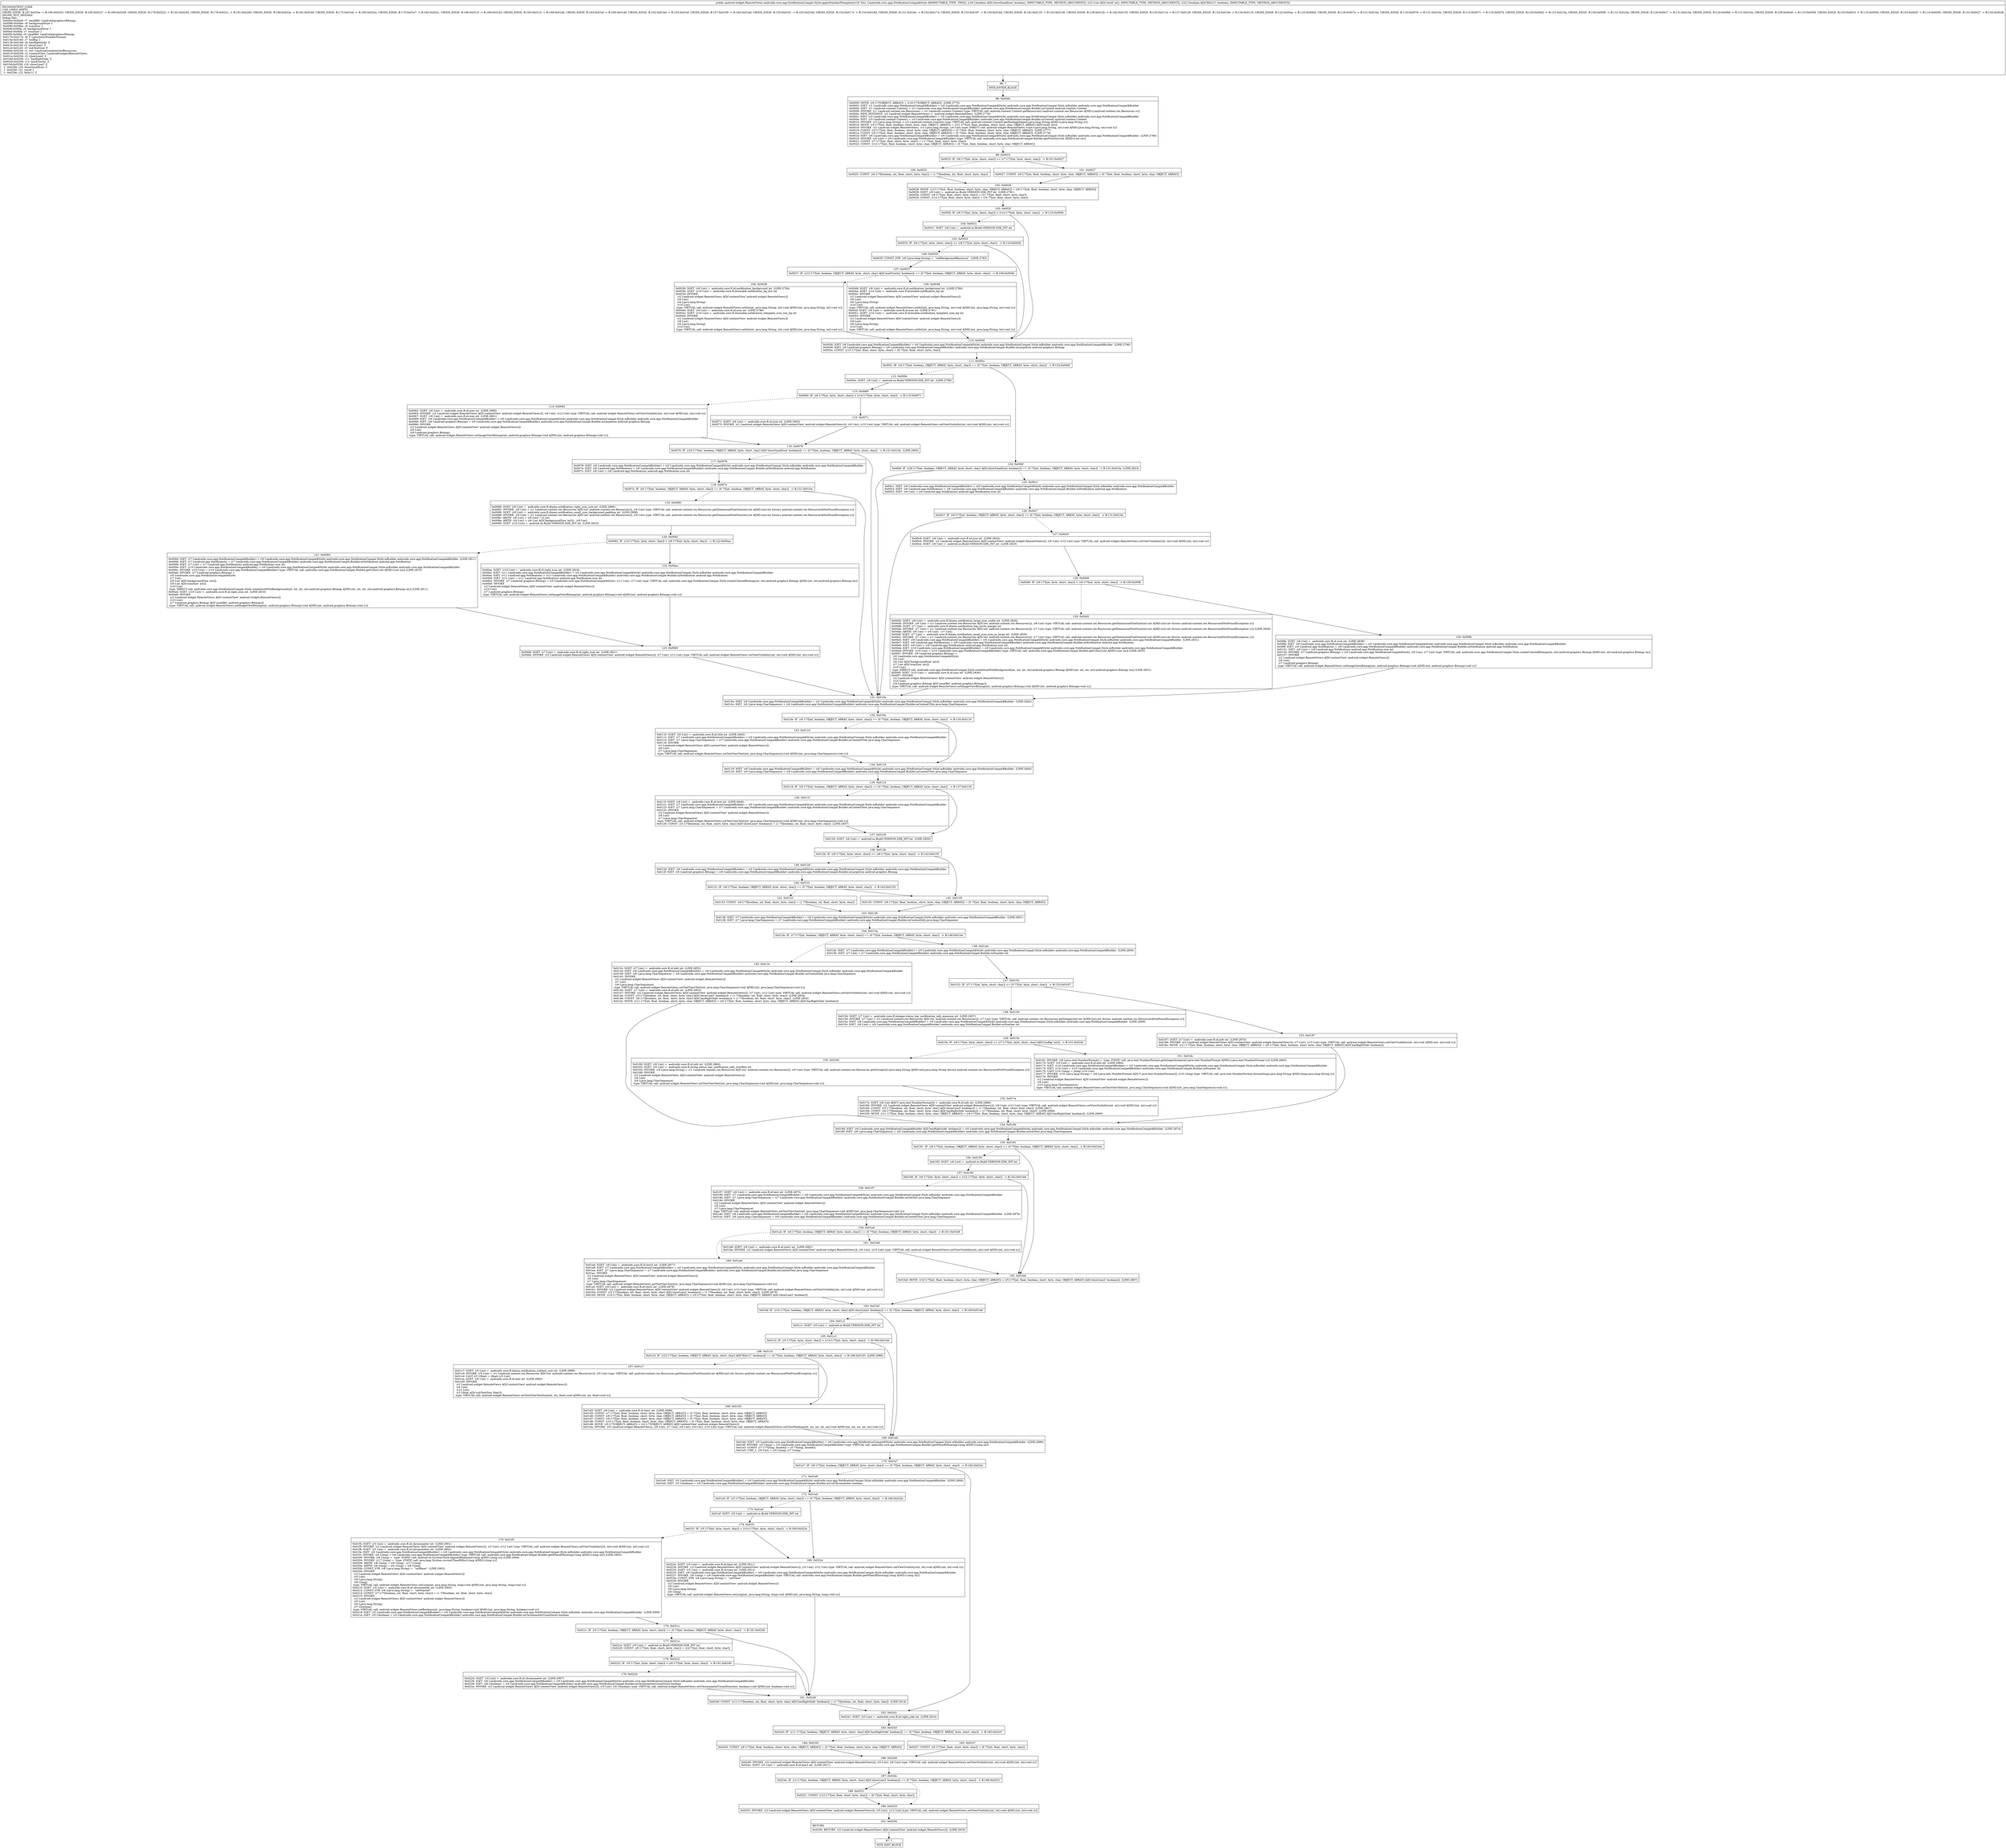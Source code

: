 digraph "CFG forandroidx.core.app.NotificationCompat.Style.applyStandardTemplate(ZIZ)Landroid\/widget\/RemoteViews;" {
Node_96 [shape=record,label="{96\:\ ?|MTH_ENTER_BLOCK\l}"];
Node_98 [shape=record,label="{98\:\ 0x0000|0x0000: MOVE  (r0 I:??[OBJECT, ARRAY]) = (r19 I:??[OBJECT, ARRAY])  (LINE:2775)\l0x0002: IGET  (r1 I:androidx.core.app.NotificationCompat$Builder) = (r0 I:androidx.core.app.NotificationCompat$Style) androidx.core.app.NotificationCompat.Style.mBuilder androidx.core.app.NotificationCompat$Builder \l0x0004: IGET  (r1 I:android.content.Context) = (r1 I:androidx.core.app.NotificationCompat$Builder) androidx.core.app.NotificationCompat.Builder.mContext android.content.Context \l0x0006: INVOKE  (r1 I:android.content.res.Resources) = (r1 I:android.content.Context) type: VIRTUAL call: android.content.Context.getResources():android.content.res.Resources A[MD:():android.content.res.Resources (c)]\l0x000a: NEW_INSTANCE  (r2 I:android.widget.RemoteViews) =  android.widget.RemoteViews  (LINE:2776)\l0x000c: IGET  (r3 I:androidx.core.app.NotificationCompat$Builder) = (r0 I:androidx.core.app.NotificationCompat$Style) androidx.core.app.NotificationCompat.Style.mBuilder androidx.core.app.NotificationCompat$Builder \l0x000e: IGET  (r3 I:android.content.Context) = (r3 I:androidx.core.app.NotificationCompat$Builder) androidx.core.app.NotificationCompat.Builder.mContext android.content.Context \l0x0010: INVOKE  (r3 I:java.lang.String) = (r3 I:android.content.Context) type: VIRTUAL call: android.content.Context.getPackageName():java.lang.String A[MD:():java.lang.String (c)]\l0x0014: MOVE  (r4 I:??[int, float, boolean, short, byte, char, OBJECT, ARRAY]) = (r21 I:??[int, float, boolean, short, byte, char, OBJECT, ARRAY] A[D('resId' int)]) \l0x0016: INVOKE  (r2 I:android.widget.RemoteViews), (r3 I:java.lang.String), (r4 I:int) type: DIRECT call: android.widget.RemoteViews.\<init\>(java.lang.String, int):void A[MD:(java.lang.String, int):void (c)]\l0x0019: CONST  (r3 I:??[int, float, boolean, short, byte, char, OBJECT, ARRAY]) = (0 ??[int, float, boolean, short, byte, char, OBJECT, ARRAY])  (LINE:2777)\l0x001a: CONST  (r5 I:??[int, float, boolean, short, byte, char, OBJECT, ARRAY]) = (0 ??[int, float, boolean, short, byte, char, OBJECT, ARRAY])  (LINE:2778)\l0x001b: IGET  (r6 I:androidx.core.app.NotificationCompat$Builder) = (r0 I:androidx.core.app.NotificationCompat$Style) androidx.core.app.NotificationCompat.Style.mBuilder androidx.core.app.NotificationCompat$Builder  (LINE:2780)\l0x001d: INVOKE  (r6 I:int) = (r6 I:androidx.core.app.NotificationCompat$Builder) type: VIRTUAL call: androidx.core.app.NotificationCompat.Builder.getPriority():int A[MD:():int (m)]\l0x0021: CONST  (r7 I:??[int, float, short, byte, char]) = (\-1 ??[int, float, short, byte, char]) \l0x0022: CONST  (r12 I:??[int, float, boolean, short, byte, char, OBJECT, ARRAY]) = (0 ??[int, float, boolean, short, byte, char, OBJECT, ARRAY]) \l}"];
Node_99 [shape=record,label="{99\:\ 0x0023|0x0023: IF  (r6 I:??[int, byte, short, char]) \>= (r7 I:??[int, byte, short, char])  \-\> B:101:0x0027 \l}"];
Node_100 [shape=record,label="{100\:\ 0x0025|0x0025: CONST  (r6 I:??[boolean, int, float, short, byte, char]) = (1 ??[boolean, int, float, short, byte, char]) \l}"];
Node_102 [shape=record,label="{102\:\ 0x0028|0x0028: MOVE  (r13 I:??[int, float, boolean, short, byte, char, OBJECT, ARRAY]) = (r6 I:??[int, float, boolean, short, byte, char, OBJECT, ARRAY]) \l0x0029: SGET  (r6 I:int) =  android.os.Build.VERSION.SDK_INT int  (LINE:2781)\l0x002b: CONST  (r8 I:??[int, float, short, byte, char]) = (21 ??[int, float, short, byte, char]) \l0x002d: CONST  (r14 I:??[int, float, short, byte, char]) = (16 ??[int, float, short, byte, char]) \l}"];
Node_103 [shape=record,label="{103\:\ 0x002f|0x002f: IF  (r6 I:??[int, byte, short, char]) \< (r14 I:??[int, byte, short, char])  \-\> B:110:0x0056 \l}"];
Node_104 [shape=record,label="{104\:\ 0x0031|0x0031: SGET  (r6 I:int) =  android.os.Build.VERSION.SDK_INT int \l}"];
Node_105 [shape=record,label="{105\:\ 0x0033|0x0033: IF  (r6 I:??[int, byte, short, char]) \>= (r8 I:??[int, byte, short, char])  \-\> B:110:0x0056 \l}"];
Node_106 [shape=record,label="{106\:\ 0x0035|0x0035: CONST_STR  (r6 I:java.lang.String) =  \"setBackgroundResource\"  (LINE:2783)\l}"];
Node_107 [shape=record,label="{107\:\ 0x0037|0x0037: IF  (r13 I:??[int, boolean, OBJECT, ARRAY, byte, short, char] A[D('minPriority' boolean)]) == (0 ??[int, boolean, OBJECT, ARRAY, byte, short, char])  \-\> B:109:0x0048 \l}"];
Node_108 [shape=record,label="{108\:\ 0x0039|0x0039: SGET  (r9 I:int) =  androidx.core.R.id.notification_background int  (LINE:2784)\l0x003b: SGET  (r10 I:int) =  androidx.core.R.drawable.notification_bg_low int \l0x003d: INVOKE  \l  (r2 I:android.widget.RemoteViews A[D('contentView' android.widget.RemoteViews)])\l  (r9 I:int)\l  (r6 I:java.lang.String)\l  (r10 I:int)\l type: VIRTUAL call: android.widget.RemoteViews.setInt(int, java.lang.String, int):void A[MD:(int, java.lang.String, int):void (c)]\l0x0040: SGET  (r9 I:int) =  androidx.core.R.id.icon int  (LINE:2786)\l0x0042: SGET  (r10 I:int) =  androidx.core.R.drawable.notification_template_icon_low_bg int \l0x0044: INVOKE  \l  (r2 I:android.widget.RemoteViews A[D('contentView' android.widget.RemoteViews)])\l  (r9 I:int)\l  (r6 I:java.lang.String)\l  (r10 I:int)\l type: VIRTUAL call: android.widget.RemoteViews.setInt(int, java.lang.String, int):void A[MD:(int, java.lang.String, int):void (c)]\l}"];
Node_109 [shape=record,label="{109\:\ 0x0048|0x0048: SGET  (r9 I:int) =  androidx.core.R.id.notification_background int  (LINE:2789)\l0x004a: SGET  (r10 I:int) =  androidx.core.R.drawable.notification_bg int \l0x004c: INVOKE  \l  (r2 I:android.widget.RemoteViews A[D('contentView' android.widget.RemoteViews)])\l  (r9 I:int)\l  (r6 I:java.lang.String)\l  (r10 I:int)\l type: VIRTUAL call: android.widget.RemoteViews.setInt(int, java.lang.String, int):void A[MD:(int, java.lang.String, int):void (c)]\l0x004f: SGET  (r9 I:int) =  androidx.core.R.id.icon int  (LINE:2791)\l0x0051: SGET  (r10 I:int) =  androidx.core.R.drawable.notification_template_icon_bg int \l0x0053: INVOKE  \l  (r2 I:android.widget.RemoteViews A[D('contentView' android.widget.RemoteViews)])\l  (r9 I:int)\l  (r6 I:java.lang.String)\l  (r10 I:int)\l type: VIRTUAL call: android.widget.RemoteViews.setInt(int, java.lang.String, int):void A[MD:(int, java.lang.String, int):void (c)]\l}"];
Node_110 [shape=record,label="{110\:\ 0x0056|0x0056: IGET  (r6 I:androidx.core.app.NotificationCompat$Builder) = (r0 I:androidx.core.app.NotificationCompat$Style) androidx.core.app.NotificationCompat.Style.mBuilder androidx.core.app.NotificationCompat$Builder  (LINE:2796)\l0x0058: IGET  (r6 I:android.graphics.Bitmap) = (r6 I:androidx.core.app.NotificationCompat$Builder) androidx.core.app.NotificationCompat.Builder.mLargeIcon android.graphics.Bitmap \l0x005a: CONST  (r15 I:??[int, float, short, byte, char]) = (8 ??[int, float, short, byte, char]) \l}"];
Node_111 [shape=record,label="{111\:\ 0x005c|0x005c: IF  (r6 I:??[int, boolean, OBJECT, ARRAY, byte, short, char]) == (0 ??[int, boolean, OBJECT, ARRAY, byte, short, char])  \-\> B:124:0x00bf \l}"];
Node_112 [shape=record,label="{112\:\ 0x005e|0x005e: SGET  (r6 I:int) =  android.os.Build.VERSION.SDK_INT int  (LINE:2799)\l}"];
Node_113 [shape=record,label="{113\:\ 0x0060|0x0060: IF  (r6 I:??[int, byte, short, char]) \< (r14 I:??[int, byte, short, char])  \-\> B:115:0x0071 \l}"];
Node_114 [shape=record,label="{114\:\ 0x0062|0x0062: SGET  (r6 I:int) =  androidx.core.R.id.icon int  (LINE:2800)\l0x0064: INVOKE  (r2 I:android.widget.RemoteViews A[D('contentView' android.widget.RemoteViews)]), (r6 I:int), (r12 I:int) type: VIRTUAL call: android.widget.RemoteViews.setViewVisibility(int, int):void A[MD:(int, int):void (c)]\l0x0067: SGET  (r6 I:int) =  androidx.core.R.id.icon int  (LINE:2801)\l0x0069: IGET  (r9 I:androidx.core.app.NotificationCompat$Builder) = (r0 I:androidx.core.app.NotificationCompat$Style) androidx.core.app.NotificationCompat.Style.mBuilder androidx.core.app.NotificationCompat$Builder \l0x006b: IGET  (r9 I:android.graphics.Bitmap) = (r9 I:androidx.core.app.NotificationCompat$Builder) androidx.core.app.NotificationCompat.Builder.mLargeIcon android.graphics.Bitmap \l0x006d: INVOKE  \l  (r2 I:android.widget.RemoteViews A[D('contentView' android.widget.RemoteViews)])\l  (r6 I:int)\l  (r9 I:android.graphics.Bitmap)\l type: VIRTUAL call: android.widget.RemoteViews.setImageViewBitmap(int, android.graphics.Bitmap):void A[MD:(int, android.graphics.Bitmap):void (c)]\l}"];
Node_116 [shape=record,label="{116\:\ 0x0076|0x0076: IF  (r20 I:??[int, boolean, OBJECT, ARRAY, byte, short, char] A[D('showSmallIcon' boolean)]) == (0 ??[int, boolean, OBJECT, ARRAY, byte, short, char])  \-\> B:131:0x010a  (LINE:2805)\l}"];
Node_117 [shape=record,label="{117\:\ 0x0078|0x0078: IGET  (r6 I:androidx.core.app.NotificationCompat$Builder) = (r0 I:androidx.core.app.NotificationCompat$Style) androidx.core.app.NotificationCompat.Style.mBuilder androidx.core.app.NotificationCompat$Builder \l0x007a: IGET  (r6 I:android.app.Notification) = (r6 I:androidx.core.app.NotificationCompat$Builder) androidx.core.app.NotificationCompat.Builder.mNotification android.app.Notification \l0x007c: IGET  (r6 I:int) = (r6 I:android.app.Notification) android.app.Notification.icon int \l}"];
Node_118 [shape=record,label="{118\:\ 0x007e|0x007e: IF  (r6 I:??[int, boolean, OBJECT, ARRAY, byte, short, char]) == (0 ??[int, boolean, OBJECT, ARRAY, byte, short, char])  \-\> B:131:0x010a \l}"];
Node_119 [shape=record,label="{119\:\ 0x0080|0x0080: SGET  (r6 I:int) =  androidx.core.R.dimen.notification_right_icon_size int  (LINE:2806)\l0x0082: INVOKE  (r6 I:int) = (r1 I:android.content.res.Resources A[D('res' android.content.res.Resources)]), (r6 I:int) type: VIRTUAL call: android.content.res.Resources.getDimensionPixelSize(int):int A[MD:(int):int throws android.content.res.Resources$NotFoundException (c)]\l0x0086: SGET  (r9 I:int) =  androidx.core.R.dimen.notification_small_icon_background_padding int  (LINE:2808)\l0x0088: INVOKE  (r9 I:int) = (r1 I:android.content.res.Resources A[D('res' android.content.res.Resources)]), (r9 I:int) type: VIRTUAL call: android.content.res.Resources.getDimensionPixelSize(int):int A[MD:(int):int throws android.content.res.Resources$NotFoundException (c)]\l0x008c: ARITH  (r9 I:int) = (r9 I:int) * (2 int) \l0x008e: ARITH  (r9 I:int) = (r6 I:int A[D('backgroundSize' int)]) \- (r9 I:int) \l0x0090: SGET  (r10 I:int) =  android.os.Build.VERSION.SDK_INT int  (LINE:2810)\l}"];
Node_120 [shape=record,label="{120\:\ 0x0092|0x0092: IF  (r10 I:??[int, byte, short, char]) \< (r8 I:??[int, byte, short, char])  \-\> B:122:0x00aa \l}"];
Node_121 [shape=record,label="{121\:\ 0x0094|0x0094: IGET  (r7 I:androidx.core.app.NotificationCompat$Builder) = (r0 I:androidx.core.app.NotificationCompat$Style) androidx.core.app.NotificationCompat.Style.mBuilder androidx.core.app.NotificationCompat$Builder  (LINE:2811)\l0x0096: IGET  (r7 I:android.app.Notification) = (r7 I:androidx.core.app.NotificationCompat$Builder) androidx.core.app.NotificationCompat.Builder.mNotification android.app.Notification \l0x0098: IGET  (r7 I:int) = (r7 I:android.app.Notification) android.app.Notification.icon int \l0x009a: IGET  (r10 I:androidx.core.app.NotificationCompat$Builder) = (r0 I:androidx.core.app.NotificationCompat$Style) androidx.core.app.NotificationCompat.Style.mBuilder androidx.core.app.NotificationCompat$Builder \l0x009c: INVOKE  (r10 I:int) = (r10 I:androidx.core.app.NotificationCompat$Builder) type: VIRTUAL call: androidx.core.app.NotificationCompat.Builder.getColor():int A[MD:():int (m)] (LINE:2815)\l0x00a0: INVOKE  (r7 I:android.graphics.Bitmap) = \l  (r0 I:androidx.core.app.NotificationCompat$Style)\l  (r7 I:int)\l  (r6 I:int A[D('backgroundSize' int)])\l  (r9 I:int A[D('iconSize' int)])\l  (r10 I:int)\l type: DIRECT call: androidx.core.app.NotificationCompat.Style.createIconWithBackground(int, int, int, int):android.graphics.Bitmap A[MD:(int, int, int, int):android.graphics.Bitmap (m)] (LINE:2811)\l0x00a4: SGET  (r10 I:int) =  androidx.core.R.id.right_icon int  (LINE:2816)\l0x00a6: INVOKE  \l  (r2 I:android.widget.RemoteViews A[D('contentView' android.widget.RemoteViews)])\l  (r10 I:int)\l  (r7 I:android.graphics.Bitmap A[D('smallBit' android.graphics.Bitmap)])\l type: VIRTUAL call: android.widget.RemoteViews.setImageViewBitmap(int, android.graphics.Bitmap):void A[MD:(int, android.graphics.Bitmap):void (c)]\l}"];
Node_123 [shape=record,label="{123\:\ 0x00b9|0x00b9: SGET  (r7 I:int) =  androidx.core.R.id.right_icon int  (LINE:2821)\l0x00bb: INVOKE  (r2 I:android.widget.RemoteViews A[D('contentView' android.widget.RemoteViews)]), (r7 I:int), (r12 I:int) type: VIRTUAL call: android.widget.RemoteViews.setViewVisibility(int, int):void A[MD:(int, int):void (c)]\l}"];
Node_122 [shape=record,label="{122\:\ 0x00aa|0x00aa: SGET  (r10 I:int) =  androidx.core.R.id.right_icon int  (LINE:2818)\l0x00ac: IGET  (r11 I:androidx.core.app.NotificationCompat$Builder) = (r0 I:androidx.core.app.NotificationCompat$Style) androidx.core.app.NotificationCompat.Style.mBuilder androidx.core.app.NotificationCompat$Builder \l0x00ae: IGET  (r11 I:android.app.Notification) = (r11 I:androidx.core.app.NotificationCompat$Builder) androidx.core.app.NotificationCompat.Builder.mNotification android.app.Notification \l0x00b0: IGET  (r11 I:int) = (r11 I:android.app.Notification) android.app.Notification.icon int \l0x00b2: INVOKE  (r7 I:android.graphics.Bitmap) = (r0 I:androidx.core.app.NotificationCompat$Style), (r11 I:int), (r7 I:int) type: VIRTUAL call: androidx.core.app.NotificationCompat.Style.createColoredBitmap(int, int):android.graphics.Bitmap A[MD:(int, int):android.graphics.Bitmap (m)]\l0x00b6: INVOKE  \l  (r2 I:android.widget.RemoteViews A[D('contentView' android.widget.RemoteViews)])\l  (r10 I:int)\l  (r7 I:android.graphics.Bitmap)\l type: VIRTUAL call: android.widget.RemoteViews.setImageViewBitmap(int, android.graphics.Bitmap):void A[MD:(int, android.graphics.Bitmap):void (c)]\l}"];
Node_131 [shape=record,label="{131\:\ 0x010a|0x010a: IGET  (r6 I:androidx.core.app.NotificationCompat$Builder) = (r0 I:androidx.core.app.NotificationCompat$Style) androidx.core.app.NotificationCompat.Style.mBuilder androidx.core.app.NotificationCompat$Builder  (LINE:2842)\l0x010c: IGET  (r6 I:java.lang.CharSequence) = (r6 I:androidx.core.app.NotificationCompat$Builder) androidx.core.app.NotificationCompat.Builder.mContentTitle java.lang.CharSequence \l}"];
Node_132 [shape=record,label="{132\:\ 0x010e|0x010e: IF  (r6 I:??[int, boolean, OBJECT, ARRAY, byte, short, char]) == (0 ??[int, boolean, OBJECT, ARRAY, byte, short, char])  \-\> B:134:0x0119 \l}"];
Node_133 [shape=record,label="{133\:\ 0x0110|0x0110: SGET  (r6 I:int) =  androidx.core.R.id.title int  (LINE:2843)\l0x0112: IGET  (r7 I:androidx.core.app.NotificationCompat$Builder) = (r0 I:androidx.core.app.NotificationCompat$Style) androidx.core.app.NotificationCompat.Style.mBuilder androidx.core.app.NotificationCompat$Builder \l0x0114: IGET  (r7 I:java.lang.CharSequence) = (r7 I:androidx.core.app.NotificationCompat$Builder) androidx.core.app.NotificationCompat.Builder.mContentTitle java.lang.CharSequence \l0x0116: INVOKE  \l  (r2 I:android.widget.RemoteViews A[D('contentView' android.widget.RemoteViews)])\l  (r6 I:int)\l  (r7 I:java.lang.CharSequence)\l type: VIRTUAL call: android.widget.RemoteViews.setTextViewText(int, java.lang.CharSequence):void A[MD:(int, java.lang.CharSequence):void (c)]\l}"];
Node_134 [shape=record,label="{134\:\ 0x0119|0x0119: IGET  (r6 I:androidx.core.app.NotificationCompat$Builder) = (r0 I:androidx.core.app.NotificationCompat$Style) androidx.core.app.NotificationCompat.Style.mBuilder androidx.core.app.NotificationCompat$Builder  (LINE:2845)\l0x011b: IGET  (r6 I:java.lang.CharSequence) = (r6 I:androidx.core.app.NotificationCompat$Builder) androidx.core.app.NotificationCompat.Builder.mContentText java.lang.CharSequence \l}"];
Node_135 [shape=record,label="{135\:\ 0x011d|0x011d: IF  (r6 I:??[int, boolean, OBJECT, ARRAY, byte, short, char]) == (0 ??[int, boolean, OBJECT, ARRAY, byte, short, char])  \-\> B:137:0x0129 \l}"];
Node_136 [shape=record,label="{136\:\ 0x011f|0x011f: SGET  (r6 I:int) =  androidx.core.R.id.text int  (LINE:2846)\l0x0121: IGET  (r7 I:androidx.core.app.NotificationCompat$Builder) = (r0 I:androidx.core.app.NotificationCompat$Style) androidx.core.app.NotificationCompat.Style.mBuilder androidx.core.app.NotificationCompat$Builder \l0x0123: IGET  (r7 I:java.lang.CharSequence) = (r7 I:androidx.core.app.NotificationCompat$Builder) androidx.core.app.NotificationCompat.Builder.mContentText java.lang.CharSequence \l0x0125: INVOKE  \l  (r2 I:android.widget.RemoteViews A[D('contentView' android.widget.RemoteViews)])\l  (r6 I:int)\l  (r7 I:java.lang.CharSequence)\l type: VIRTUAL call: android.widget.RemoteViews.setTextViewText(int, java.lang.CharSequence):void A[MD:(int, java.lang.CharSequence):void (c)]\l0x0128: CONST  (r3 I:??[boolean, int, float, short, byte, char] A[D('showLine3' boolean)]) = (1 ??[boolean, int, float, short, byte, char])  (LINE:2847)\l}"];
Node_137 [shape=record,label="{137\:\ 0x0129|0x0129: SGET  (r6 I:int) =  android.os.Build.VERSION.SDK_INT int  (LINE:2850)\l}"];
Node_138 [shape=record,label="{138\:\ 0x012b|0x012b: IF  (r6 I:??[int, byte, short, char]) \>= (r8 I:??[int, byte, short, char])  \-\> B:142:0x0135 \l}"];
Node_139 [shape=record,label="{139\:\ 0x012d|0x012d: IGET  (r6 I:androidx.core.app.NotificationCompat$Builder) = (r0 I:androidx.core.app.NotificationCompat$Style) androidx.core.app.NotificationCompat.Style.mBuilder androidx.core.app.NotificationCompat$Builder \l0x012f: IGET  (r6 I:android.graphics.Bitmap) = (r6 I:androidx.core.app.NotificationCompat$Builder) androidx.core.app.NotificationCompat.Builder.mLargeIcon android.graphics.Bitmap \l}"];
Node_140 [shape=record,label="{140\:\ 0x0131|0x0131: IF  (r6 I:??[int, boolean, OBJECT, ARRAY, byte, short, char]) == (0 ??[int, boolean, OBJECT, ARRAY, byte, short, char])  \-\> B:142:0x0135 \l}"];
Node_141 [shape=record,label="{141\:\ 0x0133|0x0133: CONST  (r6 I:??[boolean, int, float, short, byte, char]) = (1 ??[boolean, int, float, short, byte, char]) \l}"];
Node_143 [shape=record,label="{143\:\ 0x0136|0x0136: IGET  (r7 I:androidx.core.app.NotificationCompat$Builder) = (r0 I:androidx.core.app.NotificationCompat$Style) androidx.core.app.NotificationCompat.Style.mBuilder androidx.core.app.NotificationCompat$Builder  (LINE:2851)\l0x0138: IGET  (r7 I:java.lang.CharSequence) = (r7 I:androidx.core.app.NotificationCompat$Builder) androidx.core.app.NotificationCompat.Builder.mContentInfo java.lang.CharSequence \l}"];
Node_144 [shape=record,label="{144\:\ 0x013a|0x013a: IF  (r7 I:??[int, boolean, OBJECT, ARRAY, byte, short, char]) == (0 ??[int, boolean, OBJECT, ARRAY, byte, short, char])  \-\> B:146:0x014e \l}"];
Node_145 [shape=record,label="{145\:\ 0x013c|0x013c: SGET  (r7 I:int) =  androidx.core.R.id.info int  (LINE:2852)\l0x013e: IGET  (r8 I:androidx.core.app.NotificationCompat$Builder) = (r0 I:androidx.core.app.NotificationCompat$Style) androidx.core.app.NotificationCompat.Style.mBuilder androidx.core.app.NotificationCompat$Builder \l0x0140: IGET  (r8 I:java.lang.CharSequence) = (r8 I:androidx.core.app.NotificationCompat$Builder) androidx.core.app.NotificationCompat.Builder.mContentInfo java.lang.CharSequence \l0x0142: INVOKE  \l  (r2 I:android.widget.RemoteViews A[D('contentView' android.widget.RemoteViews)])\l  (r7 I:int)\l  (r8 I:java.lang.CharSequence)\l type: VIRTUAL call: android.widget.RemoteViews.setTextViewText(int, java.lang.CharSequence):void A[MD:(int, java.lang.CharSequence):void (c)]\l0x0145: SGET  (r7 I:int) =  androidx.core.R.id.info int  (LINE:2853)\l0x0147: INVOKE  (r2 I:android.widget.RemoteViews A[D('contentView' android.widget.RemoteViews)]), (r7 I:int), (r12 I:int) type: VIRTUAL call: android.widget.RemoteViews.setViewVisibility(int, int):void A[MD:(int, int):void (c)]\l0x014a: CONST  (r3 I:??[boolean, int, float, short, byte, char] A[D('showLine3' boolean)]) = (1 ??[boolean, int, float, short, byte, char])  (LINE:2854)\l0x014b: CONST  (r6 I:??[boolean, int, float, short, byte, char] A[D('hasRightSide' boolean)]) = (1 ??[boolean, int, float, short, byte, char])  (LINE:2855)\l0x014c: MOVE  (r11 I:??[int, float, boolean, short, byte, char, OBJECT, ARRAY]) = (r6 I:??[int, float, boolean, short, byte, char, OBJECT, ARRAY] A[D('hasRightSide' boolean)]) \l}"];
Node_154 [shape=record,label="{154\:\ 0x018d|0x018d: IGET  (r6 I:androidx.core.app.NotificationCompat$Builder A[D('hasRightSide' boolean)]) = (r0 I:androidx.core.app.NotificationCompat$Style) androidx.core.app.NotificationCompat.Style.mBuilder androidx.core.app.NotificationCompat$Builder  (LINE:2874)\l0x018f: IGET  (r6 I:java.lang.CharSequence) = (r6 I:androidx.core.app.NotificationCompat$Builder) androidx.core.app.NotificationCompat.Builder.mSubText java.lang.CharSequence \l}"];
Node_155 [shape=record,label="{155\:\ 0x0191|0x0191: IF  (r6 I:??[int, boolean, OBJECT, ARRAY, byte, short, char]) == (0 ??[int, boolean, OBJECT, ARRAY, byte, short, char])  \-\> B:162:0x01bd \l}"];
Node_156 [shape=record,label="{156\:\ 0x0193|0x0193: SGET  (r6 I:int) =  android.os.Build.VERSION.SDK_INT int \l}"];
Node_157 [shape=record,label="{157\:\ 0x0195|0x0195: IF  (r6 I:??[int, byte, short, char]) \< (r14 I:??[int, byte, short, char])  \-\> B:162:0x01bd \l}"];
Node_158 [shape=record,label="{158\:\ 0x0197|0x0197: SGET  (r6 I:int) =  androidx.core.R.id.text int  (LINE:2875)\l0x0199: IGET  (r7 I:androidx.core.app.NotificationCompat$Builder) = (r0 I:androidx.core.app.NotificationCompat$Style) androidx.core.app.NotificationCompat.Style.mBuilder androidx.core.app.NotificationCompat$Builder \l0x019b: IGET  (r7 I:java.lang.CharSequence) = (r7 I:androidx.core.app.NotificationCompat$Builder) androidx.core.app.NotificationCompat.Builder.mSubText java.lang.CharSequence \l0x019d: INVOKE  \l  (r2 I:android.widget.RemoteViews A[D('contentView' android.widget.RemoteViews)])\l  (r6 I:int)\l  (r7 I:java.lang.CharSequence)\l type: VIRTUAL call: android.widget.RemoteViews.setTextViewText(int, java.lang.CharSequence):void A[MD:(int, java.lang.CharSequence):void (c)]\l0x01a0: IGET  (r6 I:androidx.core.app.NotificationCompat$Builder) = (r0 I:androidx.core.app.NotificationCompat$Style) androidx.core.app.NotificationCompat.Style.mBuilder androidx.core.app.NotificationCompat$Builder  (LINE:2876)\l0x01a2: IGET  (r6 I:java.lang.CharSequence) = (r6 I:androidx.core.app.NotificationCompat$Builder) androidx.core.app.NotificationCompat.Builder.mContentText java.lang.CharSequence \l}"];
Node_159 [shape=record,label="{159\:\ 0x01a4|0x01a4: IF  (r6 I:??[int, boolean, OBJECT, ARRAY, byte, short, char]) == (0 ??[int, boolean, OBJECT, ARRAY, byte, short, char])  \-\> B:161:0x01b8 \l}"];
Node_160 [shape=record,label="{160\:\ 0x01a6|0x01a6: SGET  (r6 I:int) =  androidx.core.R.id.text2 int  (LINE:2877)\l0x01a8: IGET  (r7 I:androidx.core.app.NotificationCompat$Builder) = (r0 I:androidx.core.app.NotificationCompat$Style) androidx.core.app.NotificationCompat.Style.mBuilder androidx.core.app.NotificationCompat$Builder \l0x01aa: IGET  (r7 I:java.lang.CharSequence) = (r7 I:androidx.core.app.NotificationCompat$Builder) androidx.core.app.NotificationCompat.Builder.mContentText java.lang.CharSequence \l0x01ac: INVOKE  \l  (r2 I:android.widget.RemoteViews A[D('contentView' android.widget.RemoteViews)])\l  (r6 I:int)\l  (r7 I:java.lang.CharSequence)\l type: VIRTUAL call: android.widget.RemoteViews.setTextViewText(int, java.lang.CharSequence):void A[MD:(int, java.lang.CharSequence):void (c)]\l0x01af: SGET  (r6 I:int) =  androidx.core.R.id.text2 int  (LINE:2878)\l0x01b1: INVOKE  (r2 I:android.widget.RemoteViews A[D('contentView' android.widget.RemoteViews)]), (r6 I:int), (r12 I:int) type: VIRTUAL call: android.widget.RemoteViews.setViewVisibility(int, int):void A[MD:(int, int):void (c)]\l0x01b4: CONST  (r5 I:??[boolean, int, float, short, byte, char] A[D('showLine2' boolean)]) = (1 ??[boolean, int, float, short, byte, char])  (LINE:2879)\l0x01b5: MOVE  (r16 I:??[int, float, boolean, short, byte, char, OBJECT, ARRAY]) = (r5 I:??[int, float, boolean, short, byte, char, OBJECT, ARRAY] A[D('showLine2' boolean)]) \l}"];
Node_163 [shape=record,label="{163\:\ 0x01bf|0x01bf: IF  (r16 I:??[int, boolean, OBJECT, ARRAY, byte, short, char] A[D('showLine2' boolean)]) == (0 ??[int, boolean, OBJECT, ARRAY, byte, short, char])  \-\> B:169:0x01dd \l}"];
Node_164 [shape=record,label="{164\:\ 0x01c1|0x01c1: SGET  (r5 I:int) =  android.os.Build.VERSION.SDK_INT int \l}"];
Node_165 [shape=record,label="{165\:\ 0x01c3|0x01c3: IF  (r5 I:??[int, byte, short, char]) \< (r14 I:??[int, byte, short, char])  \-\> B:169:0x01dd \l}"];
Node_166 [shape=record,label="{166\:\ 0x01c5|0x01c5: IF  (r22 I:??[int, boolean, OBJECT, ARRAY, byte, short, char] A[D('fitIn1U' boolean)]) == (0 ??[int, boolean, OBJECT, ARRAY, byte, short, char])  \-\> B:168:0x01d3  (LINE:2888)\l}"];
Node_167 [shape=record,label="{167\:\ 0x01c7|0x01c7: SGET  (r5 I:int) =  androidx.core.R.dimen.notification_subtext_size int  (LINE:2890)\l0x01c9: INVOKE  (r5 I:int) = (r1 I:android.content.res.Resources A[D('res' android.content.res.Resources)]), (r5 I:int) type: VIRTUAL call: android.content.res.Resources.getDimensionPixelSize(int):int A[MD:(int):int throws android.content.res.Resources$NotFoundException (c)]\l0x01cd: CAST (r5 I:float) = (float) (r5 I:int) \l0x01ce: SGET  (r6 I:int) =  androidx.core.R.id.text int  (LINE:2892)\l0x01d0: INVOKE  \l  (r2 I:android.widget.RemoteViews A[D('contentView' android.widget.RemoteViews)])\l  (r6 I:int)\l  (r12 I:int)\l  (r5 I:float A[D('subTextSize' float)])\l type: VIRTUAL call: android.widget.RemoteViews.setTextViewTextSize(int, int, float):void A[MD:(int, int, float):void (c)]\l}"];
Node_168 [shape=record,label="{168\:\ 0x01d3|0x01d3: SGET  (r6 I:int) =  androidx.core.R.id.line1 int  (LINE:2896)\l0x01d5: CONST  (r7 I:??[int, float, boolean, short, byte, char, OBJECT, ARRAY]) = (0 ??[int, float, boolean, short, byte, char, OBJECT, ARRAY]) \l0x01d6: CONST  (r8 I:??[int, float, boolean, short, byte, char, OBJECT, ARRAY]) = (0 ??[int, float, boolean, short, byte, char, OBJECT, ARRAY]) \l0x01d7: CONST  (r9 I:??[int, float, boolean, short, byte, char, OBJECT, ARRAY]) = (0 ??[int, float, boolean, short, byte, char, OBJECT, ARRAY]) \l0x01d8: CONST  (r10 I:??[int, float, boolean, short, byte, char, OBJECT, ARRAY]) = (0 ??[int, float, boolean, short, byte, char, OBJECT, ARRAY]) \l0x01d9: MOVE  (r5 I:??[OBJECT, ARRAY]) = (r2 I:??[OBJECT, ARRAY] A[D('contentView' android.widget.RemoteViews)]) \l0x01da: INVOKE  (r5 I:android.widget.RemoteViews), (r6 I:int), (r7 I:int), (r8 I:int), (r9 I:int), (r10 I:int) type: VIRTUAL call: android.widget.RemoteViews.setViewPadding(int, int, int, int, int):void A[MD:(int, int, int, int, int):void (c)]\l}"];
Node_169 [shape=record,label="{169\:\ 0x01dd|0x01dd: IGET  (r5 I:androidx.core.app.NotificationCompat$Builder) = (r0 I:androidx.core.app.NotificationCompat$Style) androidx.core.app.NotificationCompat.Style.mBuilder androidx.core.app.NotificationCompat$Builder  (LINE:2899)\l0x01df: INVOKE  (r5 I:long) = (r5 I:androidx.core.app.NotificationCompat$Builder) type: VIRTUAL call: androidx.core.app.NotificationCompat.Builder.getWhenIfShowing():long A[MD:():long (m)]\l0x01e3: CONST  (r7 I:??[long, double]) = (0 ??[long, double]) \l0x01e5: CMP_L  (r9 I:int) = (r5 I:long), (r7 I:long) \l}"];
Node_170 [shape=record,label="{170\:\ 0x01e7|0x01e7: IF  (r9 I:??[int, boolean, OBJECT, ARRAY, byte, short, char]) == (0 ??[int, boolean, OBJECT, ARRAY, byte, short, char])  \-\> B:182:0x0241 \l}"];
Node_171 [shape=record,label="{171\:\ 0x01e9|0x01e9: IGET  (r5 I:androidx.core.app.NotificationCompat$Builder) = (r0 I:androidx.core.app.NotificationCompat$Style) androidx.core.app.NotificationCompat.Style.mBuilder androidx.core.app.NotificationCompat$Builder  (LINE:2900)\l0x01eb: IGET  (r5 I:boolean) = (r5 I:androidx.core.app.NotificationCompat$Builder) androidx.core.app.NotificationCompat.Builder.mUseChronometer boolean \l}"];
Node_172 [shape=record,label="{172\:\ 0x01ed|0x01ed: IF  (r5 I:??[int, boolean, OBJECT, ARRAY, byte, short, char]) == (0 ??[int, boolean, OBJECT, ARRAY, byte, short, char])  \-\> B:180:0x022e \l}"];
Node_173 [shape=record,label="{173\:\ 0x01ef|0x01ef: SGET  (r5 I:int) =  android.os.Build.VERSION.SDK_INT int \l}"];
Node_174 [shape=record,label="{174\:\ 0x01f1|0x01f1: IF  (r5 I:??[int, byte, short, char]) \< (r14 I:??[int, byte, short, char])  \-\> B:180:0x022e \l}"];
Node_175 [shape=record,label="{175\:\ 0x01f3|0x01f3: SGET  (r5 I:int) =  androidx.core.R.id.chronometer int  (LINE:2901)\l0x01f5: INVOKE  (r2 I:android.widget.RemoteViews A[D('contentView' android.widget.RemoteViews)]), (r5 I:int), (r12 I:int) type: VIRTUAL call: android.widget.RemoteViews.setViewVisibility(int, int):void A[MD:(int, int):void (c)]\l0x01f8: SGET  (r5 I:int) =  androidx.core.R.id.chronometer int  (LINE:2902)\l0x01fa: IGET  (r6 I:androidx.core.app.NotificationCompat$Builder) = (r0 I:androidx.core.app.NotificationCompat$Style) androidx.core.app.NotificationCompat.Style.mBuilder androidx.core.app.NotificationCompat$Builder \l0x01fc: INVOKE  (r6 I:long) = (r6 I:androidx.core.app.NotificationCompat$Builder) type: VIRTUAL call: androidx.core.app.NotificationCompat.Builder.getWhenIfShowing():long A[MD:():long (m)] (LINE:2903)\l0x0200: INVOKE  (r8 I:long) =  type: STATIC call: android.os.SystemClock.elapsedRealtime():long A[MD:():long (c)] (LINE:2904)\l0x0204: INVOKE  (r17 I:long) =  type: STATIC call: java.lang.System.currentTimeMillis():long A[MD:():long (c)]\l0x0208: ARITH  (r8 I:long) = (r8 I:long) \- (r17 I:long) \l0x020a: ARITH  (r6 I:long) = (r6 I:long) + (r8 I:long) \l0x020b: CONST_STR  (r8 I:java.lang.String) =  \"setBase\"  (LINE:2902)\l0x020d: INVOKE  \l  (r2 I:android.widget.RemoteViews A[D('contentView' android.widget.RemoteViews)])\l  (r5 I:int)\l  (r8 I:java.lang.String)\l  (r6 I:long)\l type: VIRTUAL call: android.widget.RemoteViews.setLong(int, java.lang.String, long):void A[MD:(int, java.lang.String, long):void (c)]\l0x0210: SGET  (r5 I:int) =  androidx.core.R.id.chronometer int  (LINE:2905)\l0x0212: CONST_STR  (r6 I:java.lang.String) =  \"setStarted\" \l0x0214: CONST  (r7 I:??[boolean, int, float, short, byte, char]) = (1 ??[boolean, int, float, short, byte, char]) \l0x0215: INVOKE  \l  (r2 I:android.widget.RemoteViews A[D('contentView' android.widget.RemoteViews)])\l  (r5 I:int)\l  (r6 I:java.lang.String)\l  (r7 I:boolean)\l type: VIRTUAL call: android.widget.RemoteViews.setBoolean(int, java.lang.String, boolean):void A[MD:(int, java.lang.String, boolean):void (c)]\l0x0218: IGET  (r5 I:androidx.core.app.NotificationCompat$Builder) = (r0 I:androidx.core.app.NotificationCompat$Style) androidx.core.app.NotificationCompat.Style.mBuilder androidx.core.app.NotificationCompat$Builder  (LINE:2906)\l0x021a: IGET  (r5 I:boolean) = (r5 I:androidx.core.app.NotificationCompat$Builder) androidx.core.app.NotificationCompat.Builder.mChronometerCountDown boolean \l}"];
Node_176 [shape=record,label="{176\:\ 0x021c|0x021c: IF  (r5 I:??[int, boolean, OBJECT, ARRAY, byte, short, char]) == (0 ??[int, boolean, OBJECT, ARRAY, byte, short, char])  \-\> B:181:0x0240 \l}"];
Node_177 [shape=record,label="{177\:\ 0x021e|0x021e: SGET  (r5 I:int) =  android.os.Build.VERSION.SDK_INT int \l0x0220: CONST  (r6 I:??[int, float, short, byte, char]) = (24 ??[int, float, short, byte, char]) \l}"];
Node_178 [shape=record,label="{178\:\ 0x0222|0x0222: IF  (r5 I:??[int, byte, short, char]) \< (r6 I:??[int, byte, short, char])  \-\> B:181:0x0240 \l}"];
Node_179 [shape=record,label="{179\:\ 0x0224|0x0224: SGET  (r5 I:int) =  androidx.core.R.id.chronometer int  (LINE:2907)\l0x0226: IGET  (r6 I:androidx.core.app.NotificationCompat$Builder) = (r0 I:androidx.core.app.NotificationCompat$Style) androidx.core.app.NotificationCompat.Style.mBuilder androidx.core.app.NotificationCompat$Builder \l0x0228: IGET  (r6 I:boolean) = (r6 I:androidx.core.app.NotificationCompat$Builder) androidx.core.app.NotificationCompat.Builder.mChronometerCountDown boolean \l0x022a: INVOKE  (r2 I:android.widget.RemoteViews A[D('contentView' android.widget.RemoteViews)]), (r5 I:int), (r6 I:boolean) type: VIRTUAL call: android.widget.RemoteViews.setChronometerCountDown(int, boolean):void A[MD:(int, boolean):void (c)]\l}"];
Node_181 [shape=record,label="{181\:\ 0x0240|0x0240: CONST  (r11 I:??[boolean, int, float, short, byte, char] A[D('hasRightSide' boolean)]) = (1 ??[boolean, int, float, short, byte, char])  (LINE:2914)\l}"];
Node_180 [shape=record,label="{180\:\ 0x022e|0x022e: SGET  (r5 I:int) =  androidx.core.R.id.time int  (LINE:2911)\l0x0230: INVOKE  (r2 I:android.widget.RemoteViews A[D('contentView' android.widget.RemoteViews)]), (r5 I:int), (r12 I:int) type: VIRTUAL call: android.widget.RemoteViews.setViewVisibility(int, int):void A[MD:(int, int):void (c)]\l0x0233: SGET  (r5 I:int) =  androidx.core.R.id.time int  (LINE:2912)\l0x0235: IGET  (r6 I:androidx.core.app.NotificationCompat$Builder) = (r0 I:androidx.core.app.NotificationCompat$Style) androidx.core.app.NotificationCompat.Style.mBuilder androidx.core.app.NotificationCompat$Builder \l0x0237: INVOKE  (r6 I:long) = (r6 I:androidx.core.app.NotificationCompat$Builder) type: VIRTUAL call: androidx.core.app.NotificationCompat.Builder.getWhenIfShowing():long A[MD:():long (m)]\l0x023b: CONST_STR  (r8 I:java.lang.String) =  \"setTime\" \l0x023d: INVOKE  \l  (r2 I:android.widget.RemoteViews A[D('contentView' android.widget.RemoteViews)])\l  (r5 I:int)\l  (r8 I:java.lang.String)\l  (r6 I:long)\l type: VIRTUAL call: android.widget.RemoteViews.setLong(int, java.lang.String, long):void A[MD:(int, java.lang.String, long):void (c)]\l}"];
Node_182 [shape=record,label="{182\:\ 0x0241|0x0241: SGET  (r5 I:int) =  androidx.core.R.id.right_side int  (LINE:2916)\l}"];
Node_183 [shape=record,label="{183\:\ 0x0243|0x0243: IF  (r11 I:??[int, boolean, OBJECT, ARRAY, byte, short, char] A[D('hasRightSide' boolean)]) == (0 ??[int, boolean, OBJECT, ARRAY, byte, short, char])  \-\> B:185:0x0247 \l}"];
Node_184 [shape=record,label="{184\:\ 0x0245|0x0245: CONST  (r6 I:??[int, float, boolean, short, byte, char, OBJECT, ARRAY]) = (0 ??[int, float, boolean, short, byte, char, OBJECT, ARRAY]) \l}"];
Node_186 [shape=record,label="{186\:\ 0x0249|0x0249: INVOKE  (r2 I:android.widget.RemoteViews A[D('contentView' android.widget.RemoteViews)]), (r5 I:int), (r6 I:int) type: VIRTUAL call: android.widget.RemoteViews.setViewVisibility(int, int):void A[MD:(int, int):void (c)]\l0x024c: SGET  (r5 I:int) =  androidx.core.R.id.line3 int  (LINE:2917)\l}"];
Node_187 [shape=record,label="{187\:\ 0x024e|0x024e: IF  (r3 I:??[int, boolean, OBJECT, ARRAY, byte, short, char] A[D('showLine3' boolean)]) == (0 ??[int, boolean, OBJECT, ARRAY, byte, short, char])  \-\> B:189:0x0251 \l}"];
Node_189 [shape=record,label="{189\:\ 0x0251|0x0251: CONST  (r12 I:??[int, float, short, byte, char]) = (8 ??[int, float, short, byte, char]) \l}"];
Node_190 [shape=record,label="{190\:\ 0x0253|0x0253: INVOKE  (r2 I:android.widget.RemoteViews A[D('contentView' android.widget.RemoteViews)]), (r5 I:int), (r12 I:int) type: VIRTUAL call: android.widget.RemoteViews.setViewVisibility(int, int):void A[MD:(int, int):void (c)]\l}"];
Node_191 [shape=record,label="{191\:\ 0x0256|RETURN\l|0x0256: RETURN  (r2 I:android.widget.RemoteViews A[D('contentView' android.widget.RemoteViews)])  (LINE:2918)\l}"];
Node_97 [shape=record,label="{97\:\ ?|MTH_EXIT_BLOCK\l}"];
Node_185 [shape=record,label="{185\:\ 0x0247|0x0247: CONST  (r6 I:??[int, float, short, byte, char]) = (8 ??[int, float, short, byte, char]) \l}"];
Node_161 [shape=record,label="{161\:\ 0x01b8|0x01b8: SGET  (r6 I:int) =  androidx.core.R.id.text2 int  (LINE:2881)\l0x01ba: INVOKE  (r2 I:android.widget.RemoteViews A[D('contentView' android.widget.RemoteViews)]), (r6 I:int), (r15 I:int) type: VIRTUAL call: android.widget.RemoteViews.setViewVisibility(int, int):void A[MD:(int, int):void (c)]\l}"];
Node_162 [shape=record,label="{162\:\ 0x01bd|0x01bd: MOVE  (r16 I:??[int, float, boolean, short, byte, char, OBJECT, ARRAY]) = (r5 I:??[int, float, boolean, short, byte, char, OBJECT, ARRAY] A[D('showLine2' boolean)])  (LINE:2887)\l}"];
Node_146 [shape=record,label="{146\:\ 0x014e|0x014e: IGET  (r7 I:androidx.core.app.NotificationCompat$Builder) = (r0 I:androidx.core.app.NotificationCompat$Style) androidx.core.app.NotificationCompat.Style.mBuilder androidx.core.app.NotificationCompat$Builder  (LINE:2856)\l0x0150: IGET  (r7 I:int) = (r7 I:androidx.core.app.NotificationCompat$Builder) androidx.core.app.NotificationCompat.Builder.mNumber int \l}"];
Node_147 [shape=record,label="{147\:\ 0x0152|0x0152: IF  (r7 I:??[int, byte, short, char]) \<= (0 ??[int, byte, short, char])  \-\> B:153:0x0187 \l}"];
Node_148 [shape=record,label="{148\:\ 0x0154|0x0154: SGET  (r7 I:int) =  androidx.core.R.integer.status_bar_notification_info_maxnum int  (LINE:2857)\l0x0156: INVOKE  (r7 I:int) = (r1 I:android.content.res.Resources A[D('res' android.content.res.Resources)]), (r7 I:int) type: VIRTUAL call: android.content.res.Resources.getInteger(int):int A[MD:(int):int throws android.content.res.Resources$NotFoundException (c)]\l0x015a: IGET  (r8 I:androidx.core.app.NotificationCompat$Builder) = (r0 I:androidx.core.app.NotificationCompat$Style) androidx.core.app.NotificationCompat.Style.mBuilder androidx.core.app.NotificationCompat$Builder  (LINE:2859)\l0x015c: IGET  (r8 I:int) = (r8 I:androidx.core.app.NotificationCompat$Builder) androidx.core.app.NotificationCompat.Builder.mNumber int \l}"];
Node_149 [shape=record,label="{149\:\ 0x015e|0x015e: IF  (r8 I:??[int, byte, short, char]) \<= (r7 I:??[int, byte, short, char] A[D('tooBig' int)])  \-\> B:151:0x016c \l}"];
Node_150 [shape=record,label="{150\:\ 0x0160|0x0160: SGET  (r8 I:int) =  androidx.core.R.id.info int  (LINE:2860)\l0x0162: SGET  (r9 I:int) =  androidx.core.R.string.status_bar_notification_info_overflow int \l0x0164: INVOKE  (r9 I:java.lang.String) = (r1 I:android.content.res.Resources A[D('res' android.content.res.Resources)]), (r9 I:int) type: VIRTUAL call: android.content.res.Resources.getString(int):java.lang.String A[MD:(int):java.lang.String throws android.content.res.Resources$NotFoundException (c)]\l0x0168: INVOKE  \l  (r2 I:android.widget.RemoteViews A[D('contentView' android.widget.RemoteViews)])\l  (r8 I:int)\l  (r9 I:java.lang.CharSequence)\l type: VIRTUAL call: android.widget.RemoteViews.setTextViewText(int, java.lang.CharSequence):void A[MD:(int, java.lang.CharSequence):void (c)]\l}"];
Node_152 [shape=record,label="{152\:\ 0x017e|0x017e: SGET  (r8 I:int A[D('f' java.text.NumberFormat)]) =  androidx.core.R.id.info int  (LINE:2866)\l0x0180: INVOKE  (r2 I:android.widget.RemoteViews A[D('contentView' android.widget.RemoteViews)]), (r8 I:int), (r12 I:int) type: VIRTUAL call: android.widget.RemoteViews.setViewVisibility(int, int):void A[MD:(int, int):void (c)]\l0x0183: CONST  (r3 I:??[boolean, int, float, short, byte, char] A[D('showLine3' boolean)]) = (1 ??[boolean, int, float, short, byte, char])  (LINE:2867)\l0x0184: CONST  (r6 I:??[boolean, int, float, short, byte, char] A[D('hasRightSide' boolean)]) = (1 ??[boolean, int, float, short, byte, char])  (LINE:2868)\l0x0185: MOVE  (r11 I:??[int, float, boolean, short, byte, char, OBJECT, ARRAY]) = (r6 I:??[int, float, boolean, short, byte, char, OBJECT, ARRAY] A[D('hasRightSide' boolean)])  (LINE:2869)\l}"];
Node_151 [shape=record,label="{151\:\ 0x016c|0x016c: INVOKE  (r8 I:java.text.NumberFormat) =  type: STATIC call: java.text.NumberFormat.getIntegerInstance():java.text.NumberFormat A[MD:():java.text.NumberFormat (c)] (LINE:2863)\l0x0170: SGET  (r9 I:int) =  androidx.core.R.id.info int  (LINE:2864)\l0x0172: IGET  (r10 I:androidx.core.app.NotificationCompat$Builder) = (r0 I:androidx.core.app.NotificationCompat$Style) androidx.core.app.NotificationCompat.Style.mBuilder androidx.core.app.NotificationCompat$Builder \l0x0174: IGET  (r10 I:int) = (r10 I:androidx.core.app.NotificationCompat$Builder) androidx.core.app.NotificationCompat.Builder.mNumber int \l0x0176: CAST (r10 I:long) = (long) (r10 I:int) \l0x0177: INVOKE  (r10 I:java.lang.String) = (r8 I:java.text.NumberFormat A[D('f' java.text.NumberFormat)]), (r10 I:long) type: VIRTUAL call: java.text.NumberFormat.format(long):java.lang.String A[MD:(long):java.lang.String (c)]\l0x017b: INVOKE  \l  (r2 I:android.widget.RemoteViews A[D('contentView' android.widget.RemoteViews)])\l  (r9 I:int)\l  (r10 I:java.lang.CharSequence)\l type: VIRTUAL call: android.widget.RemoteViews.setTextViewText(int, java.lang.CharSequence):void A[MD:(int, java.lang.CharSequence):void (c)]\l}"];
Node_153 [shape=record,label="{153\:\ 0x0187|0x0187: SGET  (r7 I:int) =  androidx.core.R.id.info int  (LINE:2870)\l0x0189: INVOKE  (r2 I:android.widget.RemoteViews A[D('contentView' android.widget.RemoteViews)]), (r7 I:int), (r15 I:int) type: VIRTUAL call: android.widget.RemoteViews.setViewVisibility(int, int):void A[MD:(int, int):void (c)]\l0x018c: MOVE  (r11 I:??[int, float, boolean, short, byte, char, OBJECT, ARRAY]) = (r6 I:??[int, float, boolean, short, byte, char, OBJECT, ARRAY] A[D('hasRightSide' boolean)]) \l}"];
Node_142 [shape=record,label="{142\:\ 0x0135|0x0135: CONST  (r6 I:??[int, float, boolean, short, byte, char, OBJECT, ARRAY]) = (0 ??[int, float, boolean, short, byte, char, OBJECT, ARRAY]) \l}"];
Node_115 [shape=record,label="{115\:\ 0x0071|0x0071: SGET  (r6 I:int) =  androidx.core.R.id.icon int  (LINE:2803)\l0x0073: INVOKE  (r2 I:android.widget.RemoteViews A[D('contentView' android.widget.RemoteViews)]), (r6 I:int), (r15 I:int) type: VIRTUAL call: android.widget.RemoteViews.setViewVisibility(int, int):void A[MD:(int, int):void (c)]\l}"];
Node_124 [shape=record,label="{124\:\ 0x00bf|0x00bf: IF  (r20 I:??[int, boolean, OBJECT, ARRAY, byte, short, char] A[D('showSmallIcon' boolean)]) == (0 ??[int, boolean, OBJECT, ARRAY, byte, short, char])  \-\> B:131:0x010a  (LINE:2823)\l}"];
Node_125 [shape=record,label="{125\:\ 0x00c1|0x00c1: IGET  (r6 I:androidx.core.app.NotificationCompat$Builder) = (r0 I:androidx.core.app.NotificationCompat$Style) androidx.core.app.NotificationCompat.Style.mBuilder androidx.core.app.NotificationCompat$Builder \l0x00c3: IGET  (r6 I:android.app.Notification) = (r6 I:androidx.core.app.NotificationCompat$Builder) androidx.core.app.NotificationCompat.Builder.mNotification android.app.Notification \l0x00c5: IGET  (r6 I:int) = (r6 I:android.app.Notification) android.app.Notification.icon int \l}"];
Node_126 [shape=record,label="{126\:\ 0x00c7|0x00c7: IF  (r6 I:??[int, boolean, OBJECT, ARRAY, byte, short, char]) == (0 ??[int, boolean, OBJECT, ARRAY, byte, short, char])  \-\> B:131:0x010a \l}"];
Node_127 [shape=record,label="{127\:\ 0x00c9|0x00c9: SGET  (r6 I:int) =  androidx.core.R.id.icon int  (LINE:2824)\l0x00cb: INVOKE  (r2 I:android.widget.RemoteViews A[D('contentView' android.widget.RemoteViews)]), (r6 I:int), (r12 I:int) type: VIRTUAL call: android.widget.RemoteViews.setViewVisibility(int, int):void A[MD:(int, int):void (c)]\l0x00ce: SGET  (r6 I:int) =  android.os.Build.VERSION.SDK_INT int  (LINE:2825)\l}"];
Node_128 [shape=record,label="{128\:\ 0x00d0|0x00d0: IF  (r6 I:??[int, byte, short, char]) \< (r8 I:??[int, byte, short, char])  \-\> B:130:0x00fb \l}"];
Node_129 [shape=record,label="{129\:\ 0x00d2|0x00d2: SGET  (r6 I:int) =  androidx.core.R.dimen.notification_large_icon_width int  (LINE:2826)\l0x00d4: INVOKE  (r6 I:int) = (r1 I:android.content.res.Resources A[D('res' android.content.res.Resources)]), (r6 I:int) type: VIRTUAL call: android.content.res.Resources.getDimensionPixelSize(int):int A[MD:(int):int throws android.content.res.Resources$NotFoundException (c)]\l0x00d8: SGET  (r7 I:int) =  androidx.core.R.dimen.notification_big_circle_margin int \l0x00da: INVOKE  (r7 I:int) = (r1 I:android.content.res.Resources A[D('res' android.content.res.Resources)]), (r7 I:int) type: VIRTUAL call: android.content.res.Resources.getDimensionPixelSize(int):int A[MD:(int):int throws android.content.res.Resources$NotFoundException (c)] (LINE:2828)\l0x00de: ARITH  (r6 I:int) = (r6 I:int) \- (r7 I:int) \l0x00df: SGET  (r7 I:int) =  androidx.core.R.dimen.notification_small_icon_size_as_large int  (LINE:2829)\l0x00e1: INVOKE  (r7 I:int) = (r1 I:android.content.res.Resources A[D('res' android.content.res.Resources)]), (r7 I:int) type: VIRTUAL call: android.content.res.Resources.getDimensionPixelSize(int):int A[MD:(int):int throws android.content.res.Resources$NotFoundException (c)]\l0x00e5: IGET  (r9 I:androidx.core.app.NotificationCompat$Builder) = (r0 I:androidx.core.app.NotificationCompat$Style) androidx.core.app.NotificationCompat.Style.mBuilder androidx.core.app.NotificationCompat$Builder  (LINE:2831)\l0x00e7: IGET  (r9 I:android.app.Notification) = (r9 I:androidx.core.app.NotificationCompat$Builder) androidx.core.app.NotificationCompat.Builder.mNotification android.app.Notification \l0x00e9: IGET  (r9 I:int) = (r9 I:android.app.Notification) android.app.Notification.icon int \l0x00eb: IGET  (r10 I:androidx.core.app.NotificationCompat$Builder) = (r0 I:androidx.core.app.NotificationCompat$Style) androidx.core.app.NotificationCompat.Style.mBuilder androidx.core.app.NotificationCompat$Builder \l0x00ed: INVOKE  (r10 I:int) = (r10 I:androidx.core.app.NotificationCompat$Builder) type: VIRTUAL call: androidx.core.app.NotificationCompat.Builder.getColor():int A[MD:():int (m)] (LINE:2835)\l0x00f1: INVOKE  (r9 I:android.graphics.Bitmap) = \l  (r0 I:androidx.core.app.NotificationCompat$Style)\l  (r9 I:int)\l  (r6 I:int A[D('backgroundSize' int)])\l  (r7 I:int A[D('iconSize' int)])\l  (r10 I:int)\l type: DIRECT call: androidx.core.app.NotificationCompat.Style.createIconWithBackground(int, int, int, int):android.graphics.Bitmap A[MD:(int, int, int, int):android.graphics.Bitmap (m)] (LINE:2831)\l0x00f5: SGET  (r10 I:int) =  androidx.core.R.id.icon int  (LINE:2836)\l0x00f7: INVOKE  \l  (r2 I:android.widget.RemoteViews A[D('contentView' android.widget.RemoteViews)])\l  (r10 I:int)\l  (r9 I:android.graphics.Bitmap A[D('smallBit' android.graphics.Bitmap)])\l type: VIRTUAL call: android.widget.RemoteViews.setImageViewBitmap(int, android.graphics.Bitmap):void A[MD:(int, android.graphics.Bitmap):void (c)]\l}"];
Node_130 [shape=record,label="{130\:\ 0x00fb|0x00fb: SGET  (r6 I:int) =  androidx.core.R.id.icon int  (LINE:2838)\l0x00fd: IGET  (r9 I:androidx.core.app.NotificationCompat$Builder) = (r0 I:androidx.core.app.NotificationCompat$Style) androidx.core.app.NotificationCompat.Style.mBuilder androidx.core.app.NotificationCompat$Builder \l0x00ff: IGET  (r9 I:android.app.Notification) = (r9 I:androidx.core.app.NotificationCompat$Builder) androidx.core.app.NotificationCompat.Builder.mNotification android.app.Notification \l0x0101: IGET  (r9 I:int) = (r9 I:android.app.Notification) android.app.Notification.icon int \l0x0103: INVOKE  (r7 I:android.graphics.Bitmap) = (r0 I:androidx.core.app.NotificationCompat$Style), (r9 I:int), (r7 I:int) type: VIRTUAL call: androidx.core.app.NotificationCompat.Style.createColoredBitmap(int, int):android.graphics.Bitmap A[MD:(int, int):android.graphics.Bitmap (m)]\l0x0107: INVOKE  \l  (r2 I:android.widget.RemoteViews A[D('contentView' android.widget.RemoteViews)])\l  (r6 I:int)\l  (r7 I:android.graphics.Bitmap)\l type: VIRTUAL call: android.widget.RemoteViews.setImageViewBitmap(int, android.graphics.Bitmap):void A[MD:(int, android.graphics.Bitmap):void (c)]\l}"];
Node_101 [shape=record,label="{101\:\ 0x0027|0x0027: CONST  (r6 I:??[int, float, boolean, short, byte, char, OBJECT, ARRAY]) = (0 ??[int, float, boolean, short, byte, char, OBJECT, ARRAY]) \l}"];
MethodNode[shape=record,label="{public android.widget.RemoteViews androidx.core.app.NotificationCompat.Style.applyStandardTemplate((r19 'this' I:androidx.core.app.NotificationCompat$Style A[IMMUTABLE_TYPE, THIS]), (r20 I:boolean A[D('showSmallIcon' boolean), IMMUTABLE_TYPE, METHOD_ARGUMENT]), (r21 I:int A[D('resId' int), IMMUTABLE_TYPE, METHOD_ARGUMENT]), (r22 I:boolean A[D('fitIn1U' boolean), IMMUTABLE_TYPE, METHOD_ARGUMENT]))  | INCONSISTENT_CODE\lUSE_LINES_HINTS\lCROSS_EDGE: B:187:0x024e \-\> B:190:0x0253, CROSS_EDGE: B:185:0x0247 \-\> B:186:0x0249, CROSS_EDGE: B:178:0x0222 \-\> B:181:0x0240, CROSS_EDGE: B:176:0x021c \-\> B:181:0x0240, CROSS_EDGE: B:180:0x022e \-\> B:181:0x0240, CROSS_EDGE: B:172:0x01ed \-\> B:180:0x022e, CROSS_EDGE: B:170:0x01e7 \-\> B:182:0x0241, CROSS_EDGE: B:166:0x01c5 \-\> B:168:0x01d3, CROSS_EDGE: B:165:0x01c3 \-\> B:169:0x01dd, CROSS_EDGE: B:163:0x01bf \-\> B:169:0x01dd, CROSS_EDGE: B:162:0x01bd \-\> B:163:0x01bf, CROSS_EDGE: B:157:0x0195 \-\> B:162:0x01bd, CROSS_EDGE: B:155:0x0191 \-\> B:162:0x01bd, CROSS_EDGE: B:152:0x017e \-\> B:154:0x018d, CROSS_EDGE: B:151:0x016c \-\> B:152:0x017e, CROSS_EDGE: B:153:0x0187 \-\> B:154:0x018d, CROSS_EDGE: B:142:0x0135 \-\> B:143:0x0136, CROSS_EDGE: B:138:0x012b \-\> B:142:0x0135, CROSS_EDGE: B:135:0x011d \-\> B:137:0x0129, CROSS_EDGE: B:132:0x010e \-\> B:134:0x0119, CROSS_EDGE: B:122:0x00aa \-\> B:123:0x00b9, CROSS_EDGE: B:118:0x007e \-\> B:131:0x010a, CROSS_EDGE: B:116:0x0076 \-\> B:131:0x010a, CROSS_EDGE: B:115:0x0071 \-\> B:116:0x0076, CROSS_EDGE: B:129:0x00d2 \-\> B:131:0x010a, CROSS_EDGE: B:130:0x00fb \-\> B:131:0x010a, CROSS_EDGE: B:126:0x00c7 \-\> B:131:0x010a, CROSS_EDGE: B:124:0x00bf \-\> B:131:0x010a, CROSS_EDGE: B:109:0x0048 \-\> B:110:0x0056, CROSS_EDGE: B:105:0x0033 \-\> B:110:0x0056, CROSS_EDGE: B:103:0x002f \-\> B:110:0x0056, CROSS_EDGE: B:101:0x0027 \-\> B:102:0x0028\lINLINE_NOT_NEEDED\lDebug Info:\l  0x00a4\-0x00a9: r7 'smallBit' Landroid\/graphics\/Bitmap;\l  0x0086\-0x00be: r6 'backgroundSize' I\l  0x0090\-0x00be: r9 'iconSize' I\l  0x00df\-0x00fa: r6 'backgroundSize' I\l  0x00e5\-0x00fa: r7 'iconSize' I\l  0x00f5\-0x00fa: r9 'smallBit' Landroid\/graphics\/Bitmap;\l  0x0170\-0x017e: r8 'f' Ljava\/text\/NumberFormat;\l  0x015a\-0x0185: r7 'tooBig' I\l  0x0136\-0x018d: r6 'hasRightSide' Z\l  0x001b\-0x01bf: r5 'showLine2' Z\l  0x01ce\-0x01d3: r5 'subTextSize' F\l  0x000a\-0x0256: r1 'res' Landroid\/content\/res\/Resources;\l  0x0019\-0x0256: r2 'contentView' Landroid\/widget\/RemoteViews;\l  0x001a\-0x0256: r3 'showLine3' Z\l  0x018d\-0x0256: r11 'hasRightSide' Z\l  0x0029\-0x0256: r13 'minPriority' Z\l  0x01bf\-0x0256: r16 'showLine2' Z\l  \-1 \-0x0256: r20 'showSmallIcon' Z\l  \-1 \-0x0256: r21 'resId' I\l  \-1 \-0x0256: r22 'fitIn1U' Z\l}"];
MethodNode -> Node_96;Node_96 -> Node_98;
Node_98 -> Node_99;
Node_99 -> Node_100[style=dashed];
Node_99 -> Node_101;
Node_100 -> Node_102;
Node_102 -> Node_103;
Node_103 -> Node_104[style=dashed];
Node_103 -> Node_110;
Node_104 -> Node_105;
Node_105 -> Node_106[style=dashed];
Node_105 -> Node_110;
Node_106 -> Node_107;
Node_107 -> Node_108[style=dashed];
Node_107 -> Node_109;
Node_108 -> Node_110;
Node_109 -> Node_110;
Node_110 -> Node_111;
Node_111 -> Node_112[style=dashed];
Node_111 -> Node_124;
Node_112 -> Node_113;
Node_113 -> Node_114[style=dashed];
Node_113 -> Node_115;
Node_114 -> Node_116;
Node_116 -> Node_117[style=dashed];
Node_116 -> Node_131;
Node_117 -> Node_118;
Node_118 -> Node_119[style=dashed];
Node_118 -> Node_131;
Node_119 -> Node_120;
Node_120 -> Node_121[style=dashed];
Node_120 -> Node_122;
Node_121 -> Node_123;
Node_123 -> Node_131;
Node_122 -> Node_123;
Node_131 -> Node_132;
Node_132 -> Node_133[style=dashed];
Node_132 -> Node_134;
Node_133 -> Node_134;
Node_134 -> Node_135;
Node_135 -> Node_136[style=dashed];
Node_135 -> Node_137;
Node_136 -> Node_137;
Node_137 -> Node_138;
Node_138 -> Node_139[style=dashed];
Node_138 -> Node_142;
Node_139 -> Node_140;
Node_140 -> Node_141[style=dashed];
Node_140 -> Node_142;
Node_141 -> Node_143;
Node_143 -> Node_144;
Node_144 -> Node_145[style=dashed];
Node_144 -> Node_146;
Node_145 -> Node_154;
Node_154 -> Node_155;
Node_155 -> Node_156[style=dashed];
Node_155 -> Node_162;
Node_156 -> Node_157;
Node_157 -> Node_158[style=dashed];
Node_157 -> Node_162;
Node_158 -> Node_159;
Node_159 -> Node_160[style=dashed];
Node_159 -> Node_161;
Node_160 -> Node_163;
Node_163 -> Node_164[style=dashed];
Node_163 -> Node_169;
Node_164 -> Node_165;
Node_165 -> Node_166[style=dashed];
Node_165 -> Node_169;
Node_166 -> Node_167[style=dashed];
Node_166 -> Node_168;
Node_167 -> Node_168;
Node_168 -> Node_169;
Node_169 -> Node_170;
Node_170 -> Node_171[style=dashed];
Node_170 -> Node_182;
Node_171 -> Node_172;
Node_172 -> Node_173[style=dashed];
Node_172 -> Node_180;
Node_173 -> Node_174;
Node_174 -> Node_175[style=dashed];
Node_174 -> Node_180;
Node_175 -> Node_176;
Node_176 -> Node_177[style=dashed];
Node_176 -> Node_181;
Node_177 -> Node_178;
Node_178 -> Node_179[style=dashed];
Node_178 -> Node_181;
Node_179 -> Node_181;
Node_181 -> Node_182;
Node_180 -> Node_181;
Node_182 -> Node_183;
Node_183 -> Node_184[style=dashed];
Node_183 -> Node_185;
Node_184 -> Node_186;
Node_186 -> Node_187;
Node_187 -> Node_189;
Node_187 -> Node_190[style=dashed];
Node_189 -> Node_190;
Node_190 -> Node_191;
Node_191 -> Node_97;
Node_185 -> Node_186;
Node_161 -> Node_162;
Node_162 -> Node_163;
Node_146 -> Node_147;
Node_147 -> Node_148[style=dashed];
Node_147 -> Node_153;
Node_148 -> Node_149;
Node_149 -> Node_150[style=dashed];
Node_149 -> Node_151;
Node_150 -> Node_152;
Node_152 -> Node_154;
Node_151 -> Node_152;
Node_153 -> Node_154;
Node_142 -> Node_143;
Node_115 -> Node_116;
Node_124 -> Node_125[style=dashed];
Node_124 -> Node_131;
Node_125 -> Node_126;
Node_126 -> Node_127[style=dashed];
Node_126 -> Node_131;
Node_127 -> Node_128;
Node_128 -> Node_129[style=dashed];
Node_128 -> Node_130;
Node_129 -> Node_131;
Node_130 -> Node_131;
Node_101 -> Node_102;
}


